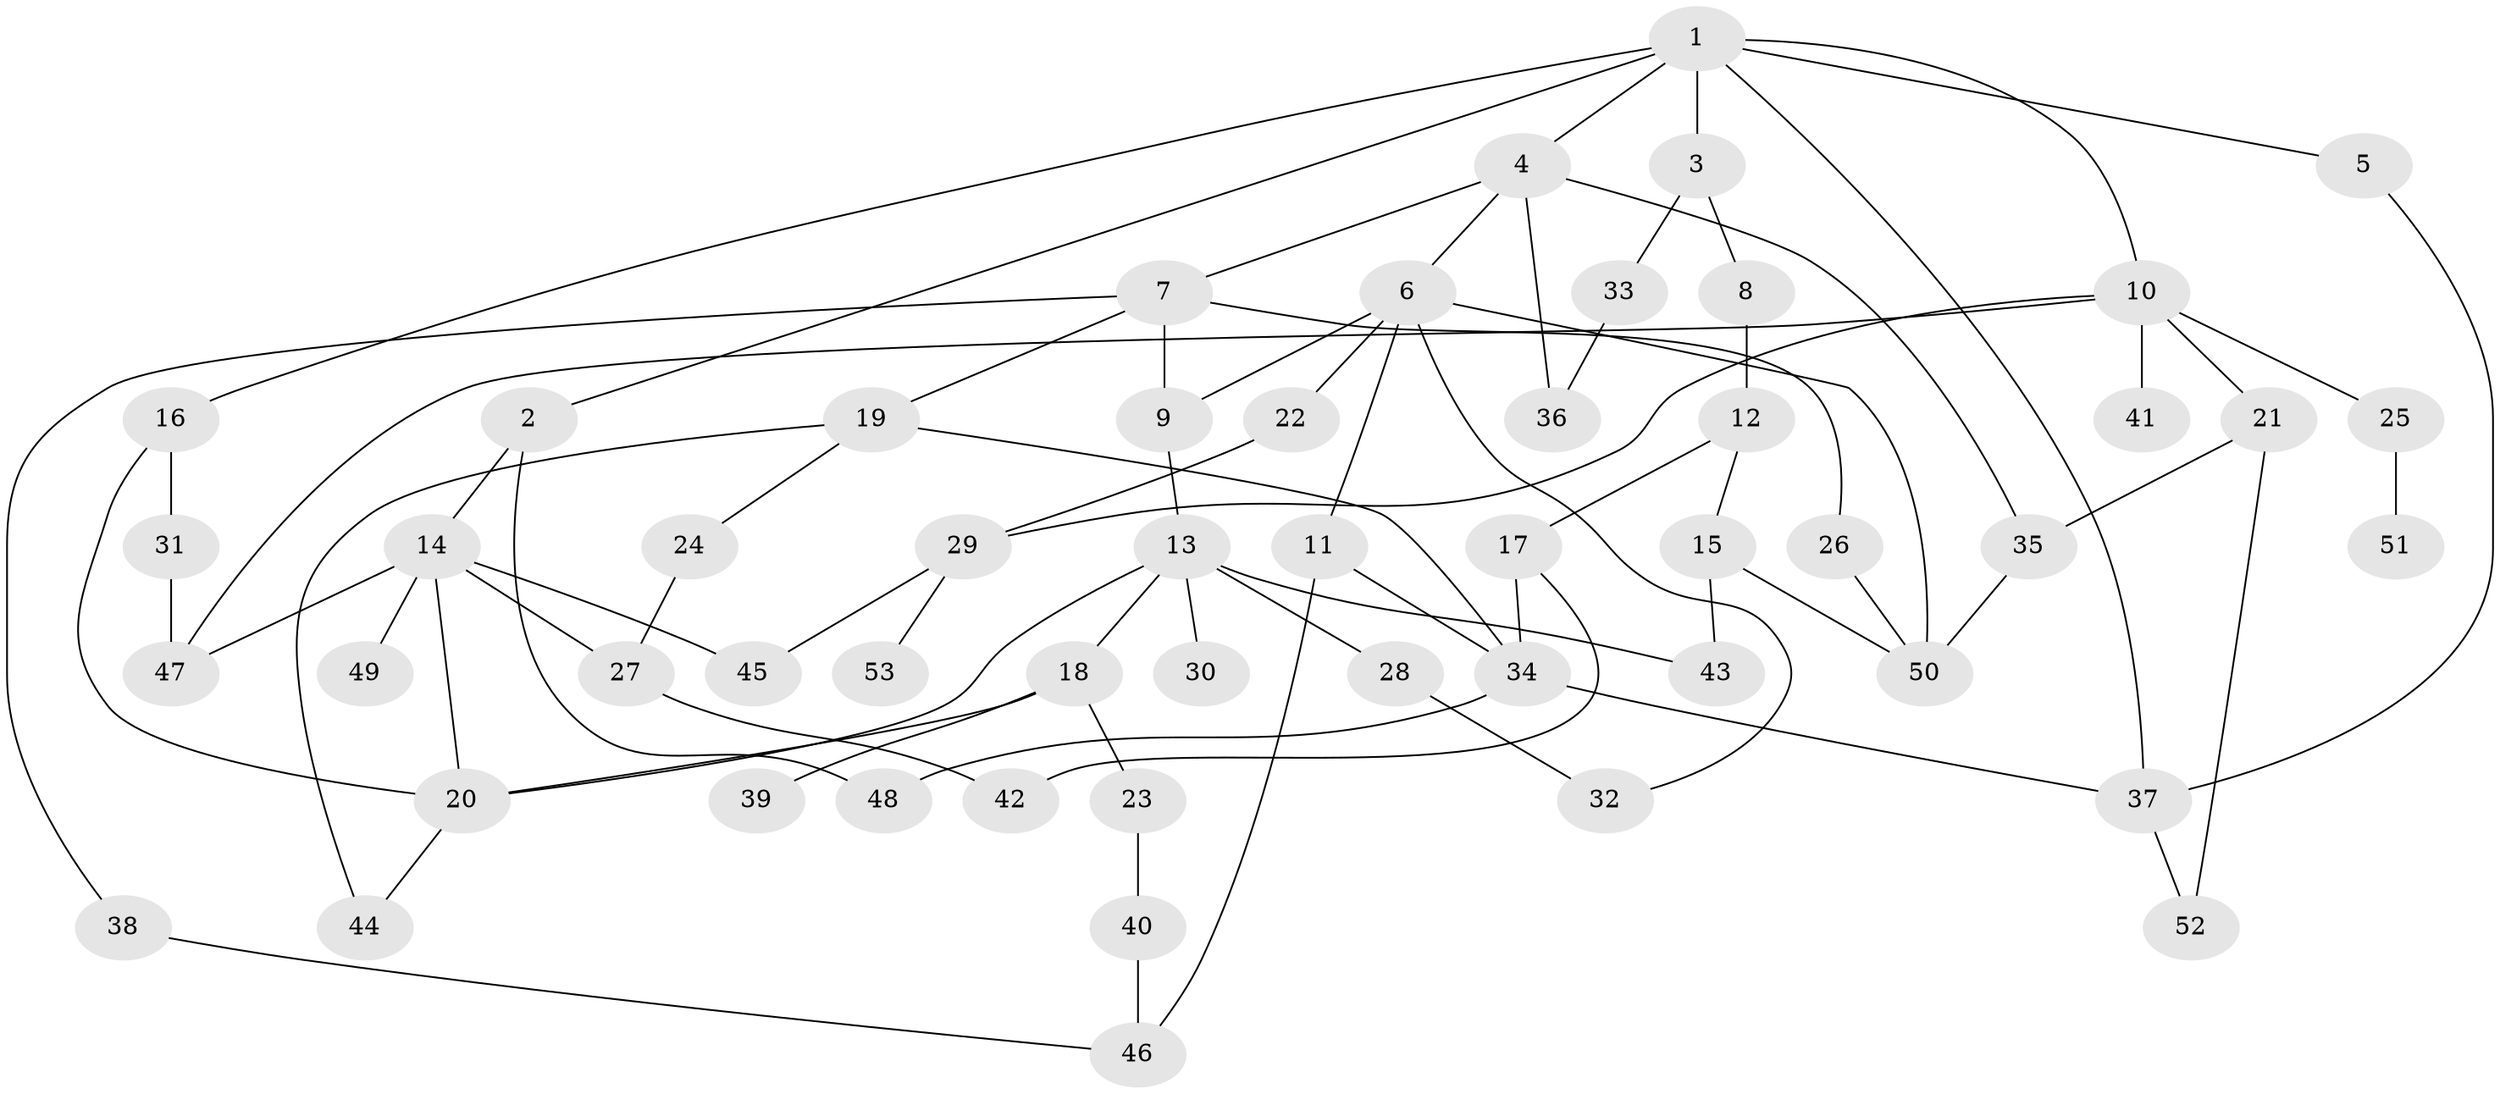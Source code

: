 // coarse degree distribution, {6: 0.125, 3: 0.3125, 7: 0.09375, 4: 0.0625, 8: 0.03125, 2: 0.21875, 1: 0.15625}
// Generated by graph-tools (version 1.1) at 2025/51/02/27/25 19:51:39]
// undirected, 53 vertices, 78 edges
graph export_dot {
graph [start="1"]
  node [color=gray90,style=filled];
  1;
  2;
  3;
  4;
  5;
  6;
  7;
  8;
  9;
  10;
  11;
  12;
  13;
  14;
  15;
  16;
  17;
  18;
  19;
  20;
  21;
  22;
  23;
  24;
  25;
  26;
  27;
  28;
  29;
  30;
  31;
  32;
  33;
  34;
  35;
  36;
  37;
  38;
  39;
  40;
  41;
  42;
  43;
  44;
  45;
  46;
  47;
  48;
  49;
  50;
  51;
  52;
  53;
  1 -- 2;
  1 -- 3;
  1 -- 4;
  1 -- 5;
  1 -- 10;
  1 -- 16;
  1 -- 37;
  2 -- 14;
  2 -- 48;
  3 -- 8;
  3 -- 33;
  4 -- 6;
  4 -- 7;
  4 -- 36;
  4 -- 35;
  5 -- 37;
  6 -- 9;
  6 -- 11;
  6 -- 22;
  6 -- 32;
  6 -- 50;
  7 -- 19;
  7 -- 26;
  7 -- 38;
  7 -- 9;
  8 -- 12;
  9 -- 13;
  10 -- 21;
  10 -- 25;
  10 -- 41;
  10 -- 47;
  10 -- 29;
  11 -- 34;
  11 -- 46;
  12 -- 15;
  12 -- 17;
  13 -- 18;
  13 -- 28;
  13 -- 30;
  13 -- 43;
  13 -- 20;
  14 -- 27;
  14 -- 49;
  14 -- 45;
  14 -- 20;
  14 -- 47;
  15 -- 43;
  15 -- 50;
  16 -- 31;
  16 -- 20;
  17 -- 34;
  17 -- 42;
  18 -- 20;
  18 -- 23;
  18 -- 39;
  19 -- 24;
  19 -- 34;
  19 -- 44;
  20 -- 44;
  21 -- 35;
  21 -- 52;
  22 -- 29;
  23 -- 40;
  24 -- 27;
  25 -- 51;
  26 -- 50;
  27 -- 42;
  28 -- 32;
  29 -- 45;
  29 -- 53;
  31 -- 47;
  33 -- 36;
  34 -- 48;
  34 -- 37;
  35 -- 50;
  37 -- 52;
  38 -- 46;
  40 -- 46;
}
